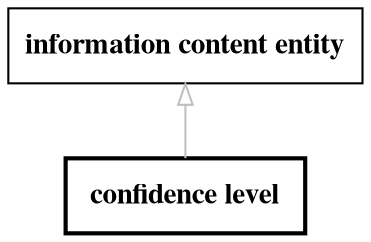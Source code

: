 // biolink model
digraph {
	graph [fontsize=32 penwidth=5]
	node [color=black fontname="times bold" shape=rectangle]
	edge [color=gray fontcolor=darkgray]
	"confidence level" [label=" confidence level " style=bold]
	"information content entity" -> "confidence level" [label="" arrowtail=onormal dir=back]
}
